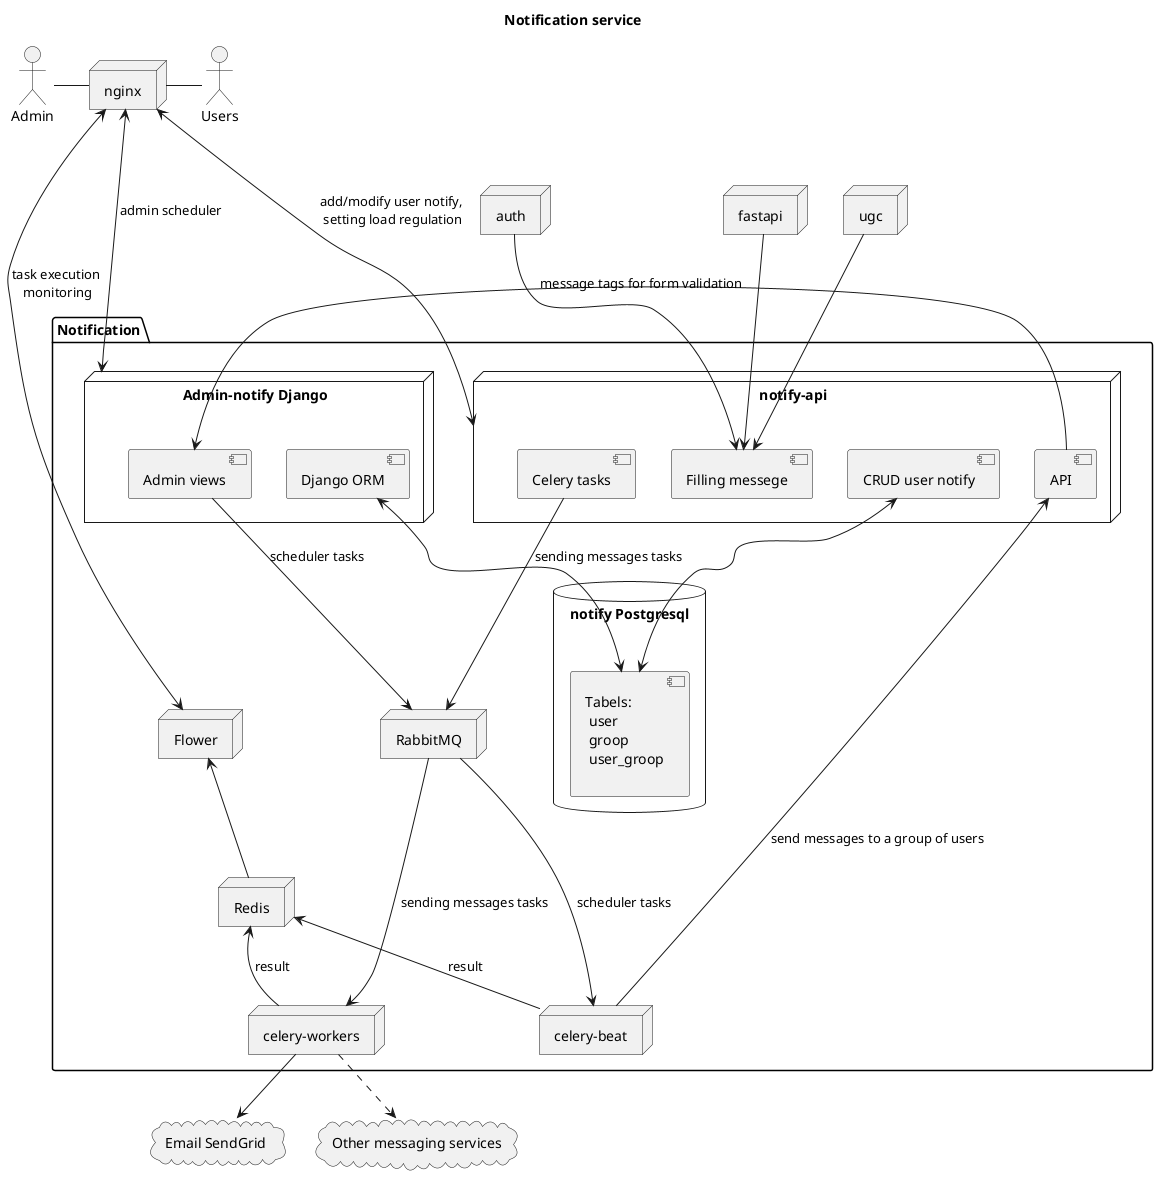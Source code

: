 @startuml as_is
title Notification service

skinparam componentStyle uml2
actor Users
actor Admin
node "nginx" as nginx
node "fastapi" as fastapi
node "auth" as auth
node "ugc" as ugc
package "Notification" {
    node "Admin-notify Django" as django{
        component "Admin views" as admin_views
        component "Django ORM" as admin_orm            
    }
    database "notify Postgresql" as postgre {    
        component "Tabels: \n user\n groop\n user_groop\n" as admin_tables
    }
    node "notify-api" as notify_api{
        component "API" as api
        component "CRUD user notify" as crud_admin 
        component "Filling messege" as fill_messege
        component "Celery tasks" as celery_tasks                  
    }
    node "celery-beat" as admin_celery
    node "RabbitMQ" as rabbit
    node "celery-workers" as workers
    node "Redis" as redis
    node "Flower" as flower
}
cloud "Email SendGrid"  as sendgrid
cloud "Other messaging services"  as other_services
     
Users -left- nginx
Admin -right- nginx
nginx <-down--> django : admin scheduler
nginx <-down--> flower : task execution\n monitoring
nginx <-down--> notify_api : add/modify user notify,\n setting load regulation

admin_orm <--> admin_tables 
admin_views --> rabbit  : scheduler tasks
rabbit ---> admin_celery : scheduler tasks
admin_celery --> api : send messages to a group of users
admin_celery -up-> redis : result
redis -up-> flower
admin_views <-up- api  : message tags for form validation

crud_admin <--> admin_tables
fill_messege <-up- fastapi
fill_messege <-up-auth
fill_messege <-up- ugc
celery_tasks --> rabbit : sending messages tasks
rabbit ---> workers : sending messages tasks
workers -up-> redis  : result
workers --> sendgrid
workers ..> other_services
 
@enduml 